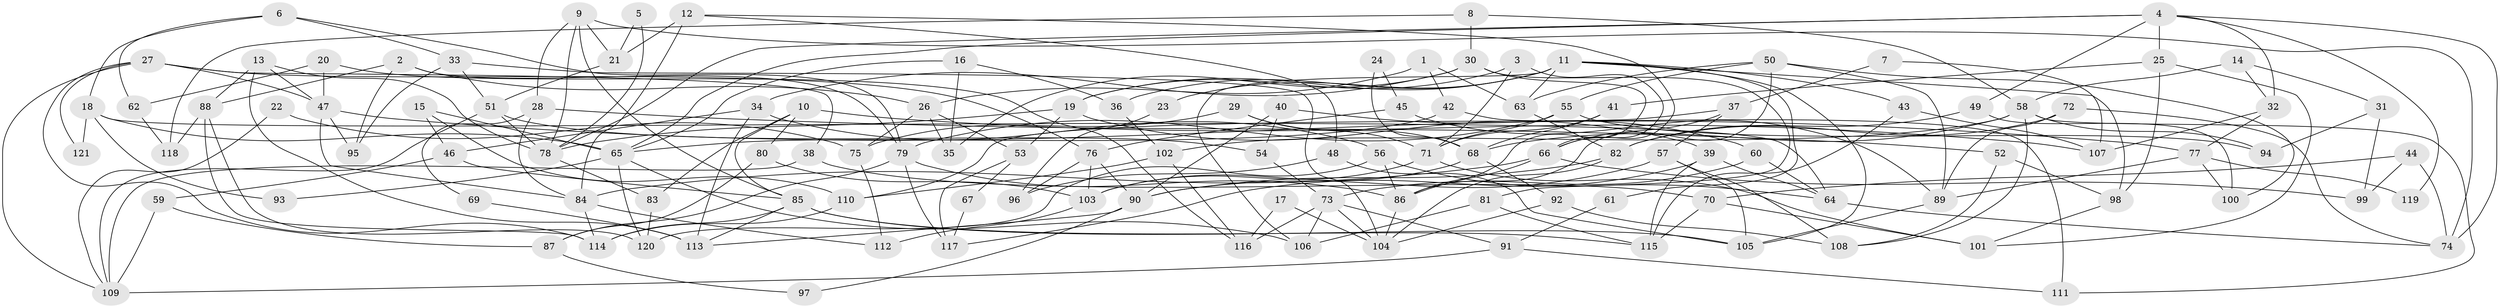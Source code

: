 // coarse degree distribution, {5: 0.1891891891891892, 7: 0.12162162162162163, 6: 0.1891891891891892, 8: 0.06756756756756757, 4: 0.13513513513513514, 3: 0.17567567567567569, 11: 0.013513513513513514, 2: 0.06756756756756757, 9: 0.04054054054054054}
// Generated by graph-tools (version 1.1) at 2025/24/03/03/25 07:24:00]
// undirected, 121 vertices, 242 edges
graph export_dot {
graph [start="1"]
  node [color=gray90,style=filled];
  1;
  2;
  3;
  4;
  5;
  6;
  7;
  8;
  9;
  10;
  11;
  12;
  13;
  14;
  15;
  16;
  17;
  18;
  19;
  20;
  21;
  22;
  23;
  24;
  25;
  26;
  27;
  28;
  29;
  30;
  31;
  32;
  33;
  34;
  35;
  36;
  37;
  38;
  39;
  40;
  41;
  42;
  43;
  44;
  45;
  46;
  47;
  48;
  49;
  50;
  51;
  52;
  53;
  54;
  55;
  56;
  57;
  58;
  59;
  60;
  61;
  62;
  63;
  64;
  65;
  66;
  67;
  68;
  69;
  70;
  71;
  72;
  73;
  74;
  75;
  76;
  77;
  78;
  79;
  80;
  81;
  82;
  83;
  84;
  85;
  86;
  87;
  88;
  89;
  90;
  91;
  92;
  93;
  94;
  95;
  96;
  97;
  98;
  99;
  100;
  101;
  102;
  103;
  104;
  105;
  106;
  107;
  108;
  109;
  110;
  111;
  112;
  113;
  114;
  115;
  116;
  117;
  118;
  119;
  120;
  121;
  1 -- 63;
  1 -- 26;
  1 -- 42;
  2 -- 26;
  2 -- 79;
  2 -- 88;
  2 -- 95;
  3 -- 19;
  3 -- 66;
  3 -- 71;
  4 -- 25;
  4 -- 78;
  4 -- 32;
  4 -- 49;
  4 -- 65;
  4 -- 74;
  4 -- 119;
  5 -- 78;
  5 -- 21;
  6 -- 79;
  6 -- 18;
  6 -- 33;
  6 -- 62;
  7 -- 107;
  7 -- 37;
  8 -- 58;
  8 -- 30;
  8 -- 118;
  9 -- 74;
  9 -- 78;
  9 -- 21;
  9 -- 28;
  9 -- 85;
  10 -- 107;
  10 -- 85;
  10 -- 80;
  10 -- 83;
  11 -- 63;
  11 -- 106;
  11 -- 19;
  11 -- 23;
  11 -- 36;
  11 -- 43;
  11 -- 61;
  11 -- 98;
  11 -- 105;
  12 -- 84;
  12 -- 66;
  12 -- 21;
  12 -- 48;
  13 -- 113;
  13 -- 78;
  13 -- 47;
  13 -- 88;
  14 -- 58;
  14 -- 32;
  14 -- 31;
  15 -- 110;
  15 -- 65;
  15 -- 46;
  16 -- 65;
  16 -- 36;
  16 -- 35;
  17 -- 104;
  17 -- 116;
  18 -- 65;
  18 -- 64;
  18 -- 93;
  18 -- 121;
  19 -- 78;
  19 -- 39;
  19 -- 53;
  20 -- 47;
  20 -- 62;
  20 -- 116;
  21 -- 51;
  22 -- 109;
  22 -- 75;
  23 -- 96;
  24 -- 45;
  24 -- 68;
  25 -- 101;
  25 -- 98;
  25 -- 41;
  26 -- 75;
  26 -- 35;
  26 -- 53;
  27 -- 114;
  27 -- 109;
  27 -- 38;
  27 -- 47;
  27 -- 76;
  27 -- 121;
  28 -- 84;
  28 -- 52;
  28 -- 69;
  29 -- 68;
  29 -- 71;
  29 -- 75;
  30 -- 86;
  30 -- 34;
  30 -- 35;
  30 -- 81;
  31 -- 94;
  31 -- 99;
  32 -- 77;
  32 -- 107;
  33 -- 95;
  33 -- 51;
  33 -- 104;
  34 -- 46;
  34 -- 56;
  34 -- 113;
  36 -- 102;
  37 -- 57;
  37 -- 66;
  37 -- 110;
  38 -- 109;
  38 -- 70;
  39 -- 117;
  39 -- 64;
  39 -- 115;
  40 -- 54;
  40 -- 90;
  40 -- 60;
  41 -- 71;
  41 -- 68;
  42 -- 65;
  42 -- 111;
  43 -- 115;
  43 -- 107;
  44 -- 70;
  44 -- 74;
  44 -- 99;
  45 -- 76;
  45 -- 89;
  46 -- 85;
  46 -- 59;
  47 -- 77;
  47 -- 84;
  47 -- 95;
  48 -- 105;
  48 -- 96;
  49 -- 82;
  49 -- 100;
  50 -- 86;
  50 -- 100;
  50 -- 55;
  50 -- 63;
  50 -- 89;
  51 -- 54;
  51 -- 78;
  51 -- 109;
  52 -- 98;
  52 -- 108;
  53 -- 67;
  53 -- 117;
  54 -- 73;
  55 -- 71;
  55 -- 79;
  55 -- 94;
  56 -- 86;
  56 -- 64;
  56 -- 120;
  57 -- 105;
  57 -- 108;
  57 -- 90;
  58 -- 108;
  58 -- 68;
  58 -- 94;
  58 -- 102;
  58 -- 111;
  59 -- 109;
  59 -- 87;
  60 -- 73;
  60 -- 64;
  61 -- 91;
  62 -- 118;
  63 -- 82;
  64 -- 74;
  65 -- 120;
  65 -- 93;
  65 -- 106;
  66 -- 99;
  66 -- 84;
  66 -- 86;
  67 -- 117;
  68 -- 103;
  68 -- 92;
  69 -- 113;
  70 -- 115;
  70 -- 101;
  71 -- 103;
  71 -- 101;
  72 -- 74;
  72 -- 82;
  72 -- 89;
  73 -- 116;
  73 -- 106;
  73 -- 91;
  73 -- 104;
  75 -- 112;
  76 -- 90;
  76 -- 96;
  76 -- 103;
  77 -- 89;
  77 -- 100;
  77 -- 119;
  78 -- 83;
  79 -- 86;
  79 -- 87;
  79 -- 117;
  80 -- 87;
  80 -- 103;
  81 -- 115;
  81 -- 106;
  82 -- 104;
  82 -- 90;
  83 -- 120;
  84 -- 114;
  84 -- 112;
  85 -- 105;
  85 -- 113;
  85 -- 114;
  85 -- 115;
  86 -- 104;
  87 -- 97;
  88 -- 114;
  88 -- 118;
  88 -- 120;
  89 -- 105;
  90 -- 113;
  90 -- 97;
  91 -- 111;
  91 -- 109;
  92 -- 104;
  92 -- 108;
  98 -- 101;
  102 -- 110;
  102 -- 116;
  103 -- 112;
  110 -- 114;
}
